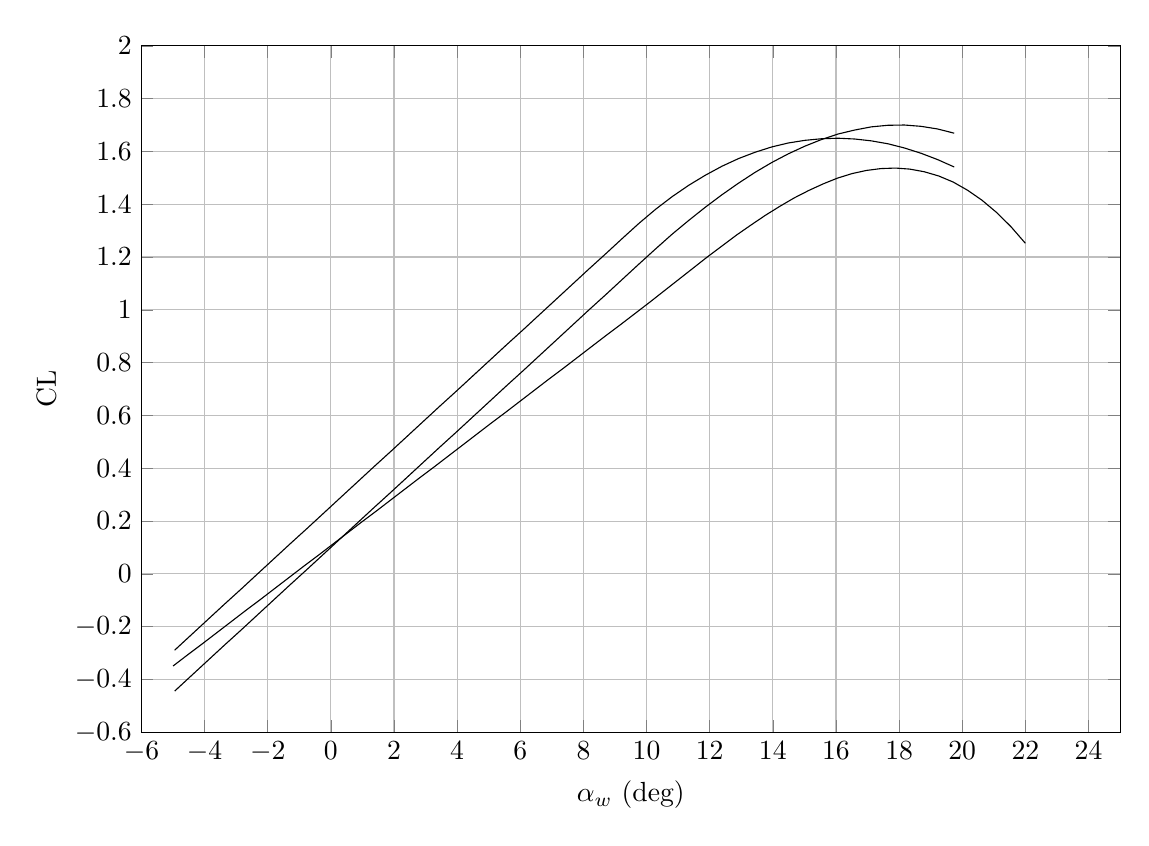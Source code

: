 %Drag coefficient contributes vs Alpha Wing for WING 
\begin{tikzpicture}

\begin{axis}[
width=14.01cm,
height=10.3cm,
scaled ticks=false, tick label style={/pgf/number format/fixed},
xmin=-6,
xmax=25,
xlabel={$\alpha_{w}$ (deg)},
xmajorgrids,
ymin=-0.6,
ymax=2,
ytick={-0.6, -0.4, -0.2, 0, 0.2, 0.4, 0.6, 0.8, 1, 1.2, 1.4, 1.6, 1.8, 2},
ylabel={CL},
ymajorgrids,
]

\addplot [
color=black,
solid
]
table[row sep=crcr]{
-4.949	-0.289\\
-4.424	-0.231\\
-3.898	-0.173\\
-3.373	-0.115\\
-2.847	-0.058\\
-2.322	9.948E-5\\
-1.797	0.058\\
-1.271	0.116\\
-0.746	0.173\\
-0.22	0.231\\
0.305	0.289\\
0.831	0.347\\
1.356	0.405\\
1.881	0.462\\
2.407	0.52\\
2.932	0.578\\
3.458	0.636\\
3.983	0.693\\
4.508	0.751\\
5.034	0.809\\
5.559	0.867\\
6.085	0.924\\
6.61	0.982\\
7.136	1.04\\
7.661	1.098\\
8.186	1.156\\
8.712	1.213\\
9.237	1.271\\
9.763	1.328\\
10.288	1.381\\
10.814	1.429\\
11.339	1.472\\
11.864	1.51\\
12.39	1.544\\
12.915	1.573\\
13.441	1.597\\
13.966	1.617\\
14.492	1.632\\
15.017	1.642\\
15.542	1.648\\
16.068	1.65\\
16.593	1.647\\
17.119	1.64\\
17.644	1.629\\
18.169	1.613\\
18.695	1.593\\
19.22	1.569\\
19.746	1.541\\
};
\addplot [
color=black,
solid
]
table[row sep=crcr]{
-4.949	-0.444\\
-4.424	-0.386\\
-3.898	-0.328\\
-3.373	-0.27\\
-2.847	-0.213\\
-2.322	-0.155\\
-1.797	-0.097\\
-1.271	-0.039\\
-0.746	0.018\\
-0.22	0.076\\
0.305	0.134\\
0.831	0.192\\
1.356	0.25\\
1.881	0.307\\
2.407	0.365\\
2.932	0.423\\
3.458	0.481\\
3.983	0.538\\
4.508	0.596\\
5.034	0.654\\
5.559	0.712\\
6.085	0.769\\
6.61	0.827\\
7.136	0.885\\
7.661	0.943\\
8.186	1.001\\
8.712	1.058\\
9.237	1.116\\
9.763	1.174\\
10.288	1.231\\
10.814	1.287\\
11.339	1.339\\
11.864	1.389\\
12.39	1.436\\
12.915	1.48\\
13.441	1.521\\
13.966	1.558\\
14.492	1.591\\
15.017	1.62\\
15.542	1.645\\
16.068	1.666\\
16.593	1.681\\
17.119	1.693\\
17.644	1.699\\
18.169	1.7\\
18.695	1.695\\
19.22	1.685\\
19.746	1.669\\
};

\addplot [
color=black,
solid
]
table[row sep=crcr]{
-5.0	-0.349\\
-4.542	-0.307\\
-4.085	-0.266\\
-3.627	-0.224\\
-3.169	-0.182\\
-2.712	-0.14\\
-2.254	-0.099\\
-1.797	-0.057\\
-1.339	-0.015\\
-0.881	0.027\\
-0.424	0.068\\
0.034	0.11\\
0.492	0.152\\
0.949	0.194\\
1.407	0.235\\
1.864	0.277\\
2.322	0.319\\
2.78	0.361\\
3.237	0.402\\
3.695	0.444\\
4.153	0.486\\
4.61	0.528\\
5.068	0.57\\
5.525	0.611\\
5.983	0.653\\
6.441	0.695\\
6.898	0.737\\
7.356	0.778\\
7.814	0.82\\
8.271	0.862\\
8.729	0.904\\
9.186	0.945\\
9.644	0.987\\
10.102	1.029\\
10.559	1.072\\
11.017	1.115\\
11.475	1.158\\
11.932	1.201\\
12.39	1.242\\
12.847	1.283\\
13.305	1.321\\
13.763	1.358\\
14.22	1.392\\
14.678	1.424\\
15.136	1.452\\
15.593	1.477\\
16.051	1.499\\
16.508	1.516\\
16.966	1.528\\
17.424	1.535\\
17.881	1.537\\
18.339	1.533\\
18.797	1.523\\
19.254	1.507\\
19.712	1.484\\
20.169	1.453\\
20.627	1.415\\
21.085	1.369\\
21.542	1.315\\
22.0	1.252\\
};
\end{axis}
\end{tikzpicture}%

